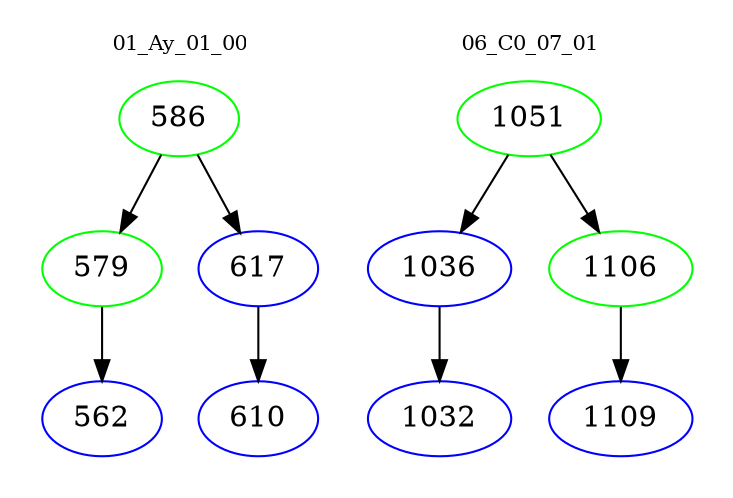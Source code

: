 digraph{
subgraph cluster_0 {
color = white
label = "01_Ay_01_00";
fontsize=10;
T0_586 [label="586", color="green"]
T0_586 -> T0_579 [color="black"]
T0_579 [label="579", color="green"]
T0_579 -> T0_562 [color="black"]
T0_562 [label="562", color="blue"]
T0_586 -> T0_617 [color="black"]
T0_617 [label="617", color="blue"]
T0_617 -> T0_610 [color="black"]
T0_610 [label="610", color="blue"]
}
subgraph cluster_1 {
color = white
label = "06_C0_07_01";
fontsize=10;
T1_1051 [label="1051", color="green"]
T1_1051 -> T1_1036 [color="black"]
T1_1036 [label="1036", color="blue"]
T1_1036 -> T1_1032 [color="black"]
T1_1032 [label="1032", color="blue"]
T1_1051 -> T1_1106 [color="black"]
T1_1106 [label="1106", color="green"]
T1_1106 -> T1_1109 [color="black"]
T1_1109 [label="1109", color="blue"]
}
}
